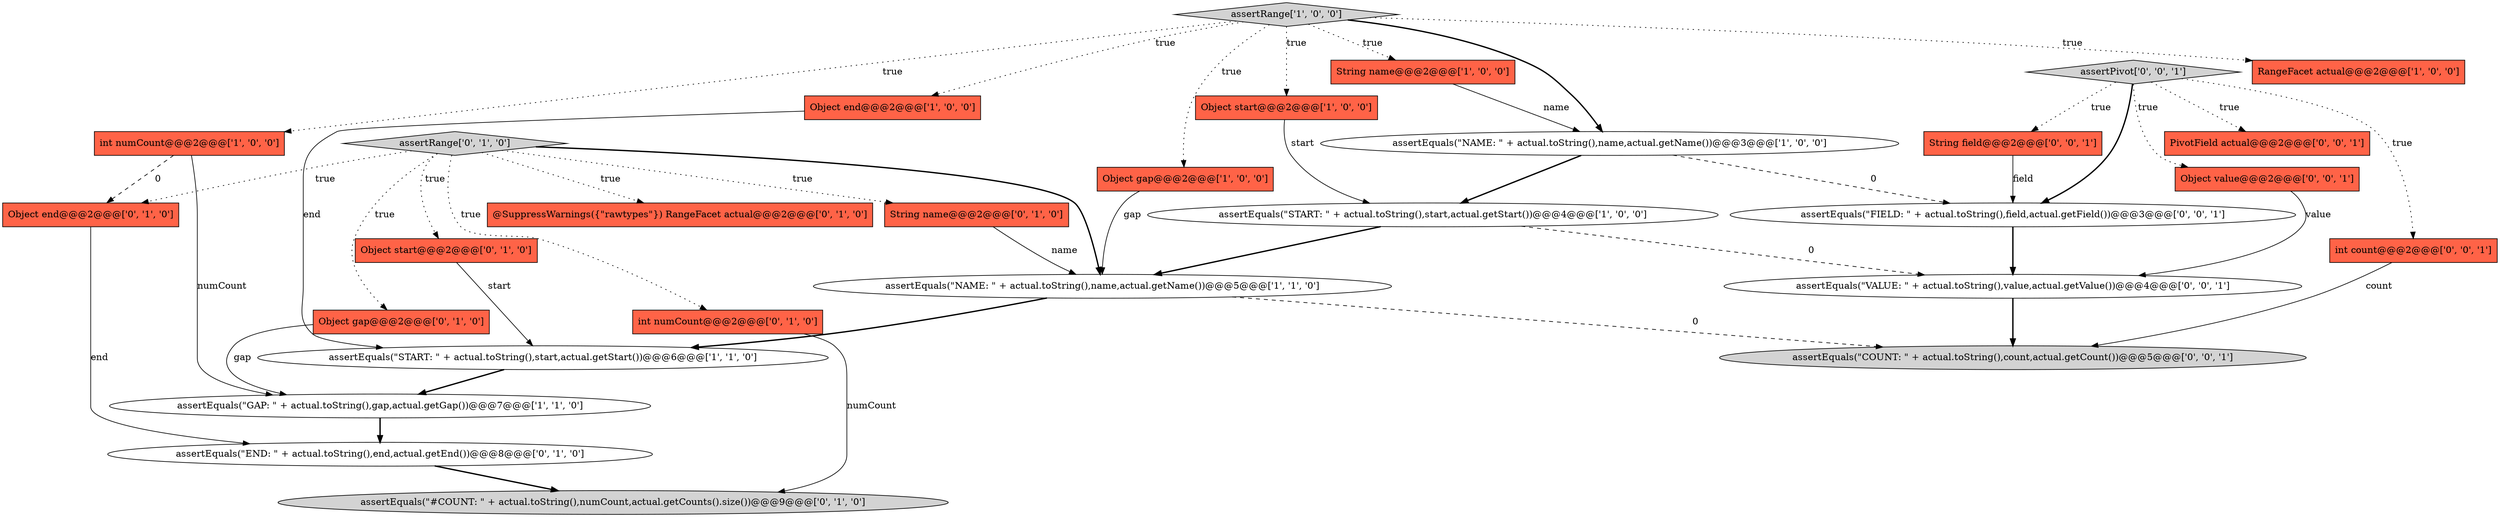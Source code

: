digraph {
13 [style = filled, label = "String name@@@2@@@['0', '1', '0']", fillcolor = tomato, shape = box image = "AAA0AAABBB2BBB"];
2 [style = filled, label = "Object end@@@2@@@['1', '0', '0']", fillcolor = tomato, shape = box image = "AAA0AAABBB1BBB"];
20 [style = filled, label = "Object end@@@2@@@['0', '1', '0']", fillcolor = tomato, shape = box image = "AAA1AAABBB2BBB"];
12 [style = filled, label = "int numCount@@@2@@@['0', '1', '0']", fillcolor = tomato, shape = box image = "AAA0AAABBB2BBB"];
15 [style = filled, label = "assertEquals(\"END: \" + actual.toString(),end,actual.getEnd())@@@8@@@['0', '1', '0']", fillcolor = white, shape = ellipse image = "AAA0AAABBB2BBB"];
3 [style = filled, label = "assertEquals(\"START: \" + actual.toString(),start,actual.getStart())@@@6@@@['1', '1', '0']", fillcolor = white, shape = ellipse image = "AAA0AAABBB1BBB"];
5 [style = filled, label = "assertEquals(\"NAME: \" + actual.toString(),name,actual.getName())@@@3@@@['1', '0', '0']", fillcolor = white, shape = ellipse image = "AAA0AAABBB1BBB"];
26 [style = filled, label = "assertEquals(\"COUNT: \" + actual.toString(),count,actual.getCount())@@@5@@@['0', '0', '1']", fillcolor = lightgray, shape = ellipse image = "AAA0AAABBB3BBB"];
4 [style = filled, label = "assertRange['1', '0', '0']", fillcolor = lightgray, shape = diamond image = "AAA0AAABBB1BBB"];
11 [style = filled, label = "int numCount@@@2@@@['1', '0', '0']", fillcolor = tomato, shape = box image = "AAA1AAABBB1BBB"];
7 [style = filled, label = "assertEquals(\"START: \" + actual.toString(),start,actual.getStart())@@@4@@@['1', '0', '0']", fillcolor = white, shape = ellipse image = "AAA0AAABBB1BBB"];
0 [style = filled, label = "RangeFacet actual@@@2@@@['1', '0', '0']", fillcolor = tomato, shape = box image = "AAA0AAABBB1BBB"];
9 [style = filled, label = "String name@@@2@@@['1', '0', '0']", fillcolor = tomato, shape = box image = "AAA0AAABBB1BBB"];
18 [style = filled, label = "@SuppressWarnings({\"rawtypes\"}) RangeFacet actual@@@2@@@['0', '1', '0']", fillcolor = tomato, shape = box image = "AAA0AAABBB2BBB"];
28 [style = filled, label = "Object value@@@2@@@['0', '0', '1']", fillcolor = tomato, shape = box image = "AAA0AAABBB3BBB"];
22 [style = filled, label = "assertPivot['0', '0', '1']", fillcolor = lightgray, shape = diamond image = "AAA0AAABBB3BBB"];
27 [style = filled, label = "int count@@@2@@@['0', '0', '1']", fillcolor = tomato, shape = box image = "AAA0AAABBB3BBB"];
1 [style = filled, label = "Object start@@@2@@@['1', '0', '0']", fillcolor = tomato, shape = box image = "AAA0AAABBB1BBB"];
10 [style = filled, label = "assertEquals(\"GAP: \" + actual.toString(),gap,actual.getGap())@@@7@@@['1', '1', '0']", fillcolor = white, shape = ellipse image = "AAA0AAABBB1BBB"];
6 [style = filled, label = "Object gap@@@2@@@['1', '0', '0']", fillcolor = tomato, shape = box image = "AAA0AAABBB1BBB"];
8 [style = filled, label = "assertEquals(\"NAME: \" + actual.toString(),name,actual.getName())@@@5@@@['1', '1', '0']", fillcolor = white, shape = ellipse image = "AAA0AAABBB1BBB"];
14 [style = filled, label = "assertEquals(\"#COUNT: \" + actual.toString(),numCount,actual.getCounts().size())@@@9@@@['0', '1', '0']", fillcolor = lightgray, shape = ellipse image = "AAA0AAABBB2BBB"];
19 [style = filled, label = "assertRange['0', '1', '0']", fillcolor = lightgray, shape = diamond image = "AAA0AAABBB2BBB"];
16 [style = filled, label = "Object start@@@2@@@['0', '1', '0']", fillcolor = tomato, shape = box image = "AAA0AAABBB2BBB"];
17 [style = filled, label = "Object gap@@@2@@@['0', '1', '0']", fillcolor = tomato, shape = box image = "AAA0AAABBB2BBB"];
24 [style = filled, label = "assertEquals(\"VALUE: \" + actual.toString(),value,actual.getValue())@@@4@@@['0', '0', '1']", fillcolor = white, shape = ellipse image = "AAA0AAABBB3BBB"];
25 [style = filled, label = "String field@@@2@@@['0', '0', '1']", fillcolor = tomato, shape = box image = "AAA0AAABBB3BBB"];
23 [style = filled, label = "assertEquals(\"FIELD: \" + actual.toString(),field,actual.getField())@@@3@@@['0', '0', '1']", fillcolor = white, shape = ellipse image = "AAA0AAABBB3BBB"];
21 [style = filled, label = "PivotField actual@@@2@@@['0', '0', '1']", fillcolor = tomato, shape = box image = "AAA0AAABBB3BBB"];
4->6 [style = dotted, label="true"];
22->21 [style = dotted, label="true"];
2->3 [style = solid, label="end"];
11->20 [style = dashed, label="0"];
10->15 [style = bold, label=""];
15->14 [style = bold, label=""];
4->1 [style = dotted, label="true"];
19->17 [style = dotted, label="true"];
17->10 [style = solid, label="gap"];
5->23 [style = dashed, label="0"];
19->20 [style = dotted, label="true"];
1->7 [style = solid, label="start"];
4->0 [style = dotted, label="true"];
8->3 [style = bold, label=""];
22->25 [style = dotted, label="true"];
19->18 [style = dotted, label="true"];
4->11 [style = dotted, label="true"];
19->12 [style = dotted, label="true"];
28->24 [style = solid, label="value"];
22->28 [style = dotted, label="true"];
19->13 [style = dotted, label="true"];
7->8 [style = bold, label=""];
22->23 [style = bold, label=""];
19->8 [style = bold, label=""];
4->2 [style = dotted, label="true"];
16->3 [style = solid, label="start"];
3->10 [style = bold, label=""];
24->26 [style = bold, label=""];
23->24 [style = bold, label=""];
20->15 [style = solid, label="end"];
27->26 [style = solid, label="count"];
7->24 [style = dashed, label="0"];
22->27 [style = dotted, label="true"];
19->16 [style = dotted, label="true"];
6->8 [style = solid, label="gap"];
13->8 [style = solid, label="name"];
5->7 [style = bold, label=""];
12->14 [style = solid, label="numCount"];
11->10 [style = solid, label="numCount"];
4->9 [style = dotted, label="true"];
8->26 [style = dashed, label="0"];
4->5 [style = bold, label=""];
9->5 [style = solid, label="name"];
25->23 [style = solid, label="field"];
}
